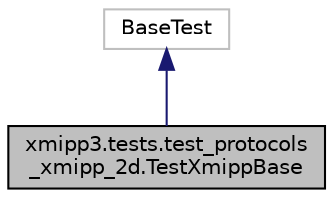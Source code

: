 digraph "xmipp3.tests.test_protocols_xmipp_2d.TestXmippBase"
{
  edge [fontname="Helvetica",fontsize="10",labelfontname="Helvetica",labelfontsize="10"];
  node [fontname="Helvetica",fontsize="10",shape=record];
  Node26 [label="xmipp3.tests.test_protocols\l_xmipp_2d.TestXmippBase",height=0.2,width=0.4,color="black", fillcolor="grey75", style="filled", fontcolor="black"];
  Node27 -> Node26 [dir="back",color="midnightblue",fontsize="10",style="solid",fontname="Helvetica"];
  Node27 [label="BaseTest",height=0.2,width=0.4,color="grey75", fillcolor="white", style="filled"];
}
